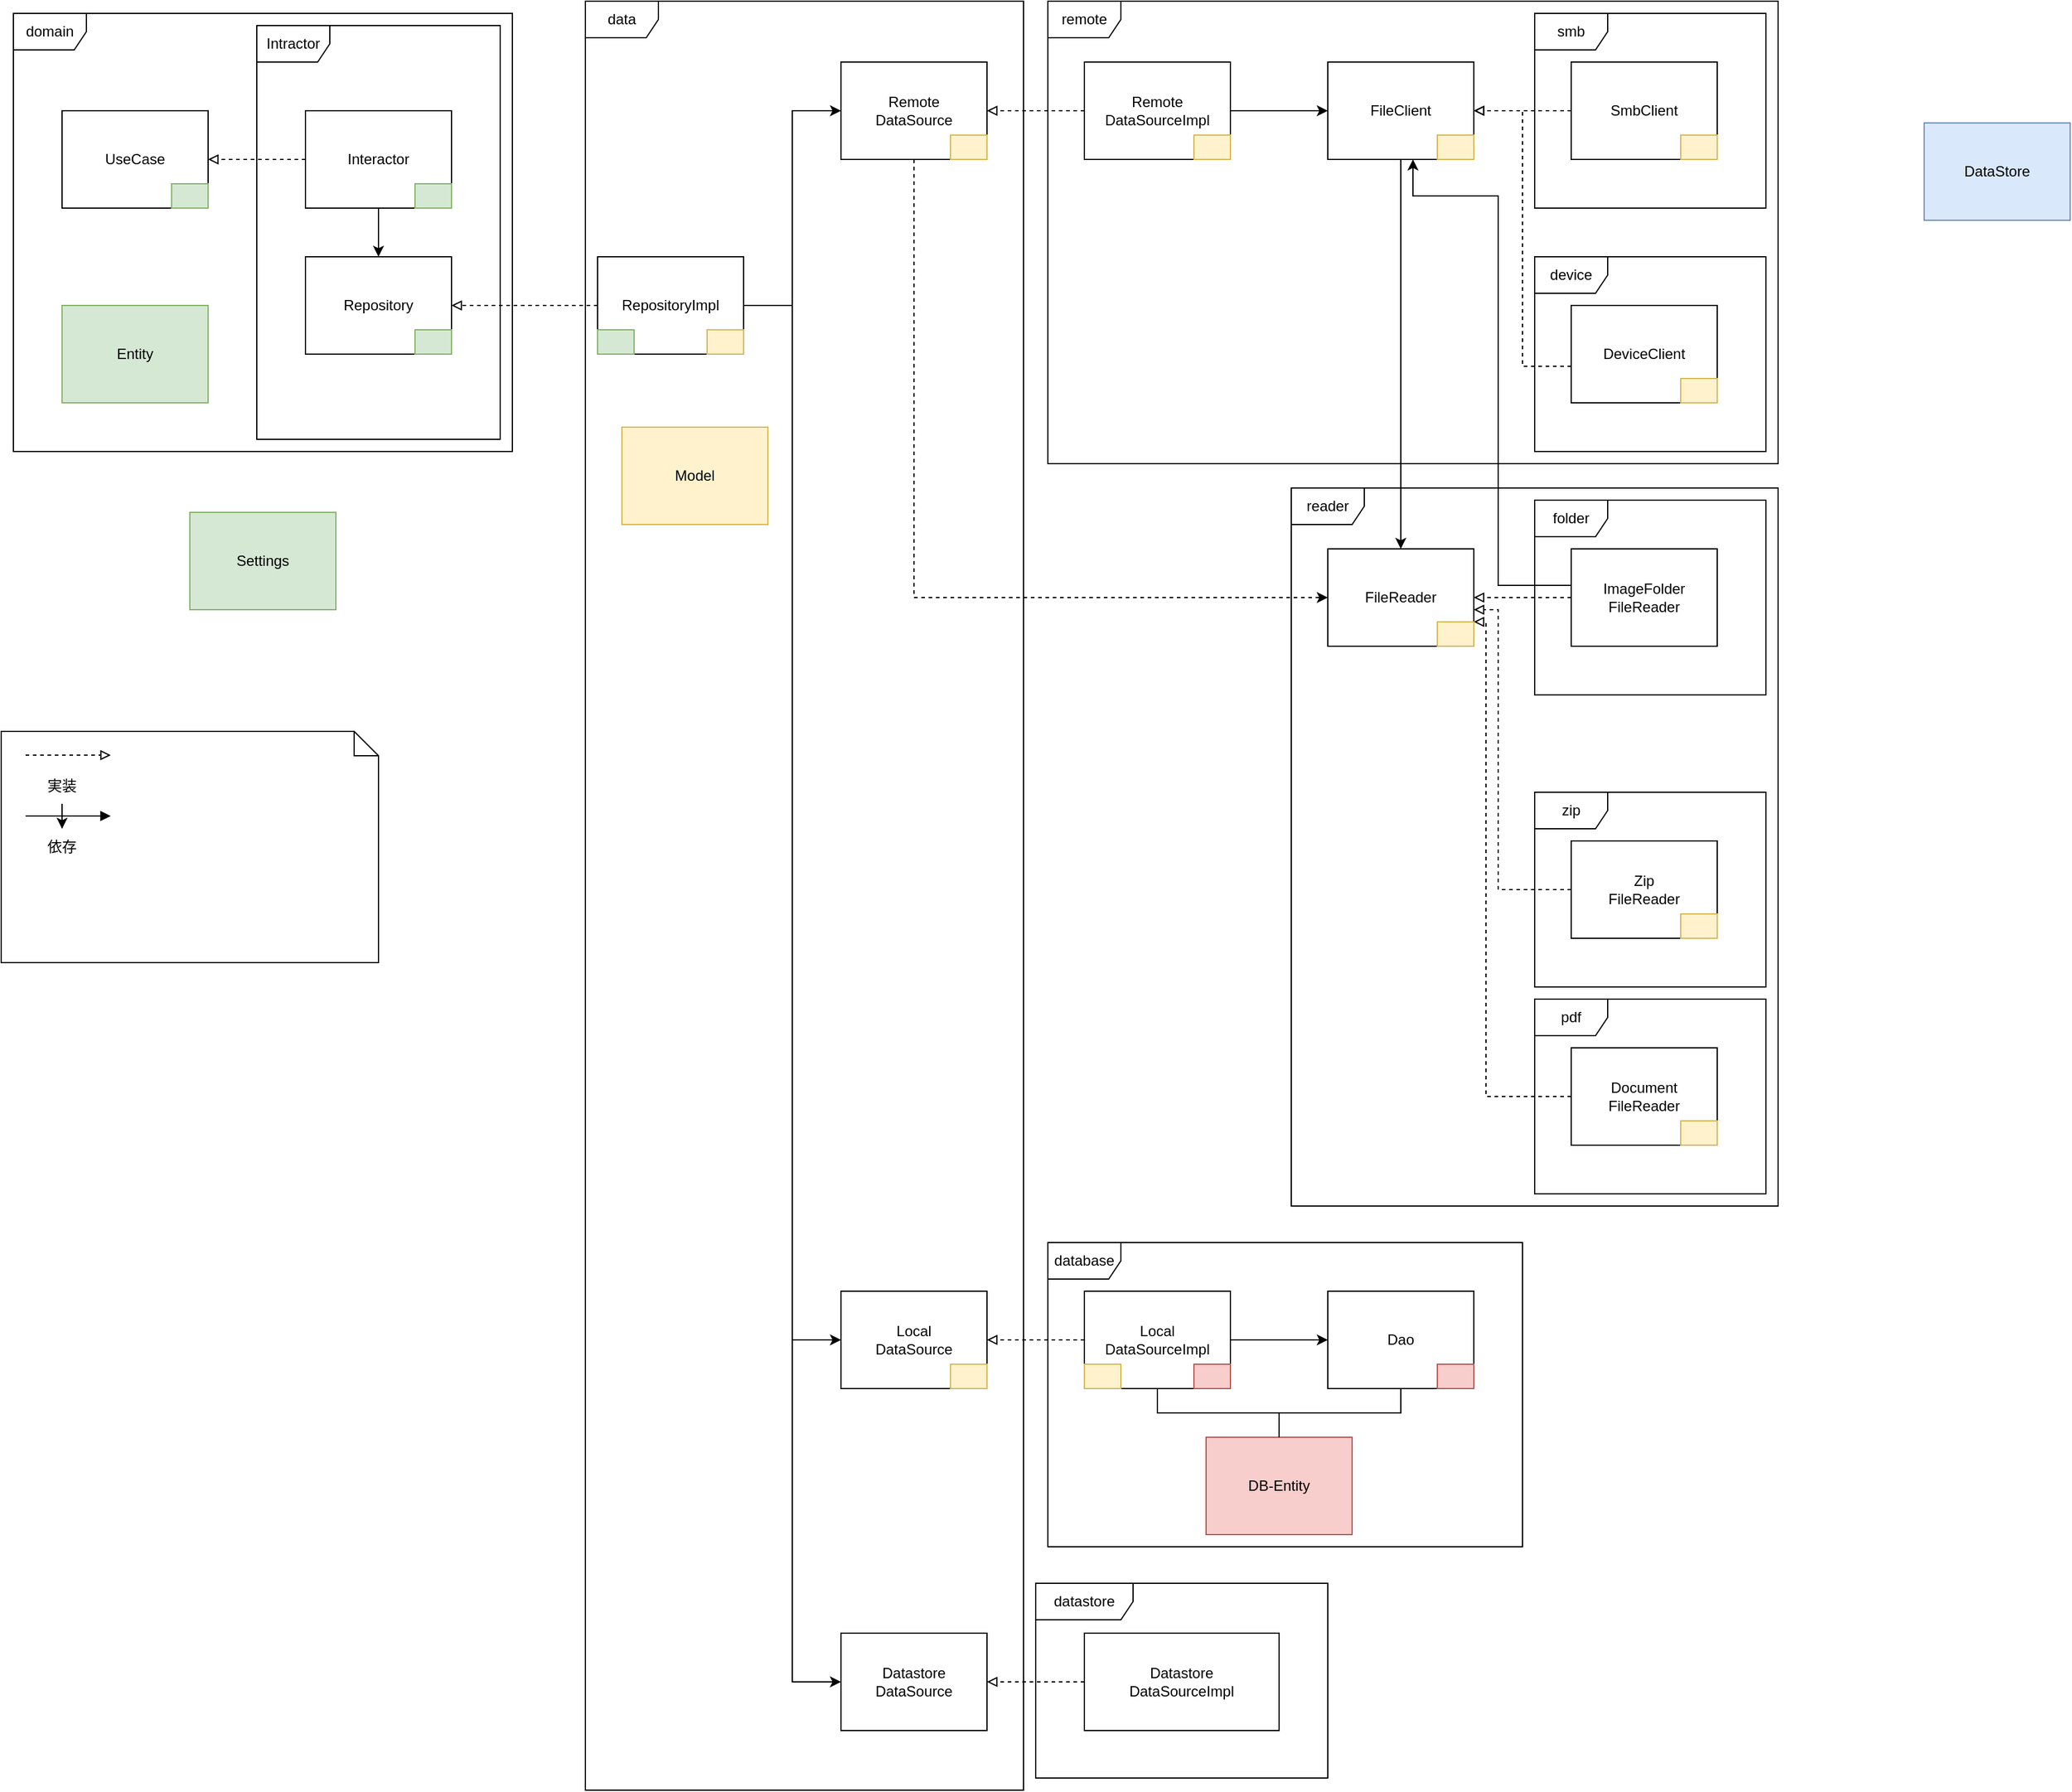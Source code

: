 <mxfile version="20.8.10" type="device"><diagram id="vZDj8eIEbciN1BKe1KfX" name="ページ1"><mxGraphModel dx="1434" dy="836" grid="1" gridSize="10" guides="1" tooltips="1" connect="1" arrows="1" fold="1" page="1" pageScale="1" pageWidth="3300" pageHeight="2339" math="0" shadow="0"><root><mxCell id="0"/><mxCell id="1" parent="0"/><mxCell id="O8FG5qYLEpIlAXNOrkcD-17" value="remote" style="shape=umlFrame;whiteSpace=wrap;html=1;" parent="1" vertex="1"><mxGeometry x="890" y="30" width="600" height="380" as="geometry"/></mxCell><mxCell id="V4WoSLVtZ78Q0ZOOBIt7-3" value="reader" style="shape=umlFrame;whiteSpace=wrap;html=1;" parent="1" vertex="1"><mxGeometry x="1090" y="430" width="400" height="590" as="geometry"/></mxCell><mxCell id="iccopPgQxlsV0LrsbhzL-1" value="datastore" style="shape=umlFrame;whiteSpace=wrap;html=1;width=80;height=30;" parent="1" vertex="1"><mxGeometry x="880" y="1330" width="240" height="160" as="geometry"/></mxCell><mxCell id="O8FG5qYLEpIlAXNOrkcD-9" value="data" style="shape=umlFrame;whiteSpace=wrap;html=1;" parent="1" vertex="1"><mxGeometry x="510" y="30" width="360" height="1470" as="geometry"/></mxCell><mxCell id="O8FG5qYLEpIlAXNOrkcD-56" value="smb" style="shape=umlFrame;whiteSpace=wrap;html=1;" parent="1" vertex="1"><mxGeometry x="1290" y="40" width="190" height="160" as="geometry"/></mxCell><mxCell id="O8FG5qYLEpIlAXNOrkcD-57" value="device" style="shape=umlFrame;whiteSpace=wrap;html=1;" parent="1" vertex="1"><mxGeometry x="1290" y="240" width="190" height="160" as="geometry"/></mxCell><mxCell id="O8FG5qYLEpIlAXNOrkcD-2" value="domain" style="shape=umlFrame;whiteSpace=wrap;html=1;" parent="1" vertex="1"><mxGeometry x="40" y="40" width="410" height="360" as="geometry"/></mxCell><mxCell id="O8FG5qYLEpIlAXNOrkcD-3" value="UseCase" style="rounded=0;whiteSpace=wrap;html=1;" parent="1" vertex="1"><mxGeometry x="80" y="120" width="120" height="80" as="geometry"/></mxCell><mxCell id="O8FG5qYLEpIlAXNOrkcD-4" value="Intractor" style="shape=umlFrame;whiteSpace=wrap;html=1;" parent="1" vertex="1"><mxGeometry x="240" y="50" width="200" height="340" as="geometry"/></mxCell><mxCell id="O8FG5qYLEpIlAXNOrkcD-6" style="edgeStyle=orthogonalEdgeStyle;rounded=0;orthogonalLoop=1;jettySize=auto;html=1;endArrow=block;endFill=0;dashed=1;" parent="1" source="O8FG5qYLEpIlAXNOrkcD-5" target="O8FG5qYLEpIlAXNOrkcD-3" edge="1"><mxGeometry relative="1" as="geometry"/></mxCell><mxCell id="O8FG5qYLEpIlAXNOrkcD-8" style="edgeStyle=orthogonalEdgeStyle;rounded=0;orthogonalLoop=1;jettySize=auto;html=1;" parent="1" source="O8FG5qYLEpIlAXNOrkcD-5" target="O8FG5qYLEpIlAXNOrkcD-7" edge="1"><mxGeometry relative="1" as="geometry"/></mxCell><mxCell id="O8FG5qYLEpIlAXNOrkcD-5" value="Interactor" style="rounded=0;whiteSpace=wrap;html=1;" parent="1" vertex="1"><mxGeometry x="280" y="120" width="120" height="80" as="geometry"/></mxCell><mxCell id="O8FG5qYLEpIlAXNOrkcD-7" value="Repository" style="rounded=0;whiteSpace=wrap;html=1;" parent="1" vertex="1"><mxGeometry x="280" y="240" width="120" height="80" as="geometry"/></mxCell><mxCell id="O8FG5qYLEpIlAXNOrkcD-11" style="edgeStyle=orthogonalEdgeStyle;rounded=0;orthogonalLoop=1;jettySize=auto;html=1;dashed=1;entryX=1;entryY=0.5;entryDx=0;entryDy=0;endArrow=block;endFill=0;" parent="1" source="O8FG5qYLEpIlAXNOrkcD-10" target="O8FG5qYLEpIlAXNOrkcD-7" edge="1"><mxGeometry relative="1" as="geometry"><mxPoint x="730" y="350" as="targetPoint"/></mxGeometry></mxCell><mxCell id="O8FG5qYLEpIlAXNOrkcD-10" value="RepositoryImpl" style="rounded=0;whiteSpace=wrap;html=1;" parent="1" vertex="1"><mxGeometry x="520" y="240" width="120" height="80" as="geometry"/></mxCell><mxCell id="O8FG5qYLEpIlAXNOrkcD-12" value="Remote&lt;br&gt;DataSource" style="rounded=0;whiteSpace=wrap;html=1;" parent="1" vertex="1"><mxGeometry x="720" y="80" width="120" height="80" as="geometry"/></mxCell><mxCell id="O8FG5qYLEpIlAXNOrkcD-13" value="Local&lt;br&gt;DataSource" style="rounded=0;whiteSpace=wrap;html=1;" parent="1" vertex="1"><mxGeometry x="720" y="1090" width="120" height="80" as="geometry"/></mxCell><mxCell id="O8FG5qYLEpIlAXNOrkcD-14" style="edgeStyle=orthogonalEdgeStyle;rounded=0;orthogonalLoop=1;jettySize=auto;html=1;exitX=1;exitY=0.5;exitDx=0;exitDy=0;" parent="1" source="O8FG5qYLEpIlAXNOrkcD-10" target="O8FG5qYLEpIlAXNOrkcD-12" edge="1"><mxGeometry relative="1" as="geometry"><mxPoint x="570" y="200" as="sourcePoint"/><mxPoint x="570" y="280" as="targetPoint"/><Array as="points"><mxPoint x="680" y="280"/><mxPoint x="680" y="120"/></Array></mxGeometry></mxCell><mxCell id="O8FG5qYLEpIlAXNOrkcD-15" style="edgeStyle=orthogonalEdgeStyle;rounded=0;orthogonalLoop=1;jettySize=auto;html=1;" parent="1" source="O8FG5qYLEpIlAXNOrkcD-10" target="O8FG5qYLEpIlAXNOrkcD-13" edge="1"><mxGeometry relative="1" as="geometry"><mxPoint x="920" y="310" as="sourcePoint"/><mxPoint x="1040" y="220" as="targetPoint"/><Array as="points"><mxPoint x="680" y="280"/><mxPoint x="680" y="1130"/></Array></mxGeometry></mxCell><mxCell id="O8FG5qYLEpIlAXNOrkcD-16" value="database" style="shape=umlFrame;whiteSpace=wrap;html=1;" parent="1" vertex="1"><mxGeometry x="890" y="1050" width="390" height="250" as="geometry"/></mxCell><mxCell id="O8FG5qYLEpIlAXNOrkcD-18" value="Remote&lt;br&gt;DataSourceImpl" style="rounded=0;whiteSpace=wrap;html=1;" parent="1" vertex="1"><mxGeometry x="920" y="80" width="120" height="80" as="geometry"/></mxCell><mxCell id="O8FG5qYLEpIlAXNOrkcD-19" style="edgeStyle=orthogonalEdgeStyle;rounded=0;orthogonalLoop=1;jettySize=auto;html=1;dashed=1;endArrow=block;endFill=0;" parent="1" source="O8FG5qYLEpIlAXNOrkcD-18" target="O8FG5qYLEpIlAXNOrkcD-12" edge="1"><mxGeometry relative="1" as="geometry"><mxPoint x="630" y="310" as="targetPoint"/><mxPoint x="800" y="310" as="sourcePoint"/></mxGeometry></mxCell><mxCell id="O8FG5qYLEpIlAXNOrkcD-22" value="SmbClient" style="rounded=0;whiteSpace=wrap;html=1;" parent="1" vertex="1"><mxGeometry x="1320" y="80" width="120" height="80" as="geometry"/></mxCell><mxCell id="O8FG5qYLEpIlAXNOrkcD-23" value="DeviceClient" style="rounded=0;whiteSpace=wrap;html=1;" parent="1" vertex="1"><mxGeometry x="1320" y="280" width="120" height="80" as="geometry"/></mxCell><mxCell id="O8FG5qYLEpIlAXNOrkcD-25" style="edgeStyle=orthogonalEdgeStyle;rounded=0;orthogonalLoop=1;jettySize=auto;html=1;" parent="1" source="O8FG5qYLEpIlAXNOrkcD-18" target="O8FG5qYLEpIlAXNOrkcD-28" edge="1"><mxGeometry relative="1" as="geometry"><mxPoint x="1360" y="270" as="sourcePoint"/><mxPoint x="1460" y="210" as="targetPoint"/></mxGeometry></mxCell><mxCell id="O8FG5qYLEpIlAXNOrkcD-28" value="FileClient" style="rounded=0;whiteSpace=wrap;html=1;" parent="1" vertex="1"><mxGeometry x="1120" y="80" width="120" height="80" as="geometry"/></mxCell><mxCell id="O8FG5qYLEpIlAXNOrkcD-29" style="edgeStyle=orthogonalEdgeStyle;rounded=0;orthogonalLoop=1;jettySize=auto;html=1;endArrow=block;endFill=0;dashed=1;" parent="1" source="O8FG5qYLEpIlAXNOrkcD-23" target="O8FG5qYLEpIlAXNOrkcD-28" edge="1"><mxGeometry relative="1" as="geometry"><mxPoint x="1100" y="270" as="targetPoint"/><mxPoint x="1240" y="270" as="sourcePoint"/><Array as="points"><mxPoint x="1280" y="330"/><mxPoint x="1280" y="120"/></Array></mxGeometry></mxCell><mxCell id="O8FG5qYLEpIlAXNOrkcD-30" style="edgeStyle=orthogonalEdgeStyle;rounded=0;orthogonalLoop=1;jettySize=auto;html=1;endArrow=block;endFill=0;dashed=1;" parent="1" source="O8FG5qYLEpIlAXNOrkcD-22" target="O8FG5qYLEpIlAXNOrkcD-28" edge="1"><mxGeometry relative="1" as="geometry"><mxPoint x="1540" y="270" as="targetPoint"/><mxPoint x="1640" y="270" as="sourcePoint"/><Array as="points"><mxPoint x="1300" y="120"/><mxPoint x="1300" y="120"/></Array></mxGeometry></mxCell><mxCell id="O8FG5qYLEpIlAXNOrkcD-32" value="FileReader" style="rounded=0;whiteSpace=wrap;html=1;" parent="1" vertex="1"><mxGeometry x="1120" y="480" width="120" height="80" as="geometry"/></mxCell><mxCell id="O8FG5qYLEpIlAXNOrkcD-71" value="Datastore&lt;br&gt;DataSourceImpl" style="rounded=0;whiteSpace=wrap;html=1;" parent="1" vertex="1"><mxGeometry x="920" y="1371" width="160" height="80" as="geometry"/></mxCell><mxCell id="O8FG5qYLEpIlAXNOrkcD-74" value="DB-Entity" style="rounded=0;whiteSpace=wrap;html=1;fillColor=#f8cecc;strokeColor=#b85450;" parent="1" vertex="1"><mxGeometry x="1020" y="1210" width="120" height="80" as="geometry"/></mxCell><mxCell id="6y64tXu3wKap0ylWxeqq-1" value="Entity" style="rounded=0;whiteSpace=wrap;html=1;fillColor=#d5e8d4;strokeColor=#82b366;" parent="1" vertex="1"><mxGeometry x="80" y="280" width="120" height="80" as="geometry"/></mxCell><mxCell id="6y64tXu3wKap0ylWxeqq-13" value="" style="group" parent="1" vertex="1" connectable="0"><mxGeometry x="30" y="630" width="310" height="190" as="geometry"/></mxCell><mxCell id="6y64tXu3wKap0ylWxeqq-4" value="" style="shape=note;size=20;whiteSpace=wrap;html=1;" parent="6y64tXu3wKap0ylWxeqq-13" vertex="1"><mxGeometry width="310" height="190" as="geometry"/></mxCell><mxCell id="6y64tXu3wKap0ylWxeqq-9" value="依存" style="text;html=1;strokeColor=none;fillColor=none;align=center;verticalAlign=middle;whiteSpace=wrap;rounded=0;" parent="6y64tXu3wKap0ylWxeqq-13" vertex="1"><mxGeometry x="20" y="80" width="60" height="30" as="geometry"/></mxCell><mxCell id="6y64tXu3wKap0ylWxeqq-10" style="edgeStyle=orthogonalEdgeStyle;rounded=0;orthogonalLoop=1;jettySize=auto;html=1;endArrow=block;endFill=1;" parent="6y64tXu3wKap0ylWxeqq-13" edge="1"><mxGeometry relative="1" as="geometry"><mxPoint x="90" y="69.5" as="targetPoint"/><mxPoint x="20" y="69.5" as="sourcePoint"/></mxGeometry></mxCell><mxCell id="6y64tXu3wKap0ylWxeqq-11" style="edgeStyle=orthogonalEdgeStyle;rounded=0;orthogonalLoop=1;jettySize=auto;html=1;dashed=1;endArrow=block;endFill=0;" parent="6y64tXu3wKap0ylWxeqq-13" edge="1"><mxGeometry relative="1" as="geometry"><mxPoint x="90" y="19.5" as="targetPoint"/><mxPoint x="20" y="19.5" as="sourcePoint"/></mxGeometry></mxCell><mxCell id="OX88HGKNP1VF6WxN3wnq-1" value="" style="edgeStyle=orthogonalEdgeStyle;rounded=0;orthogonalLoop=1;jettySize=auto;html=1;" edge="1" parent="6y64tXu3wKap0ylWxeqq-13" source="6y64tXu3wKap0ylWxeqq-12" target="6y64tXu3wKap0ylWxeqq-9"><mxGeometry relative="1" as="geometry"/></mxCell><mxCell id="6y64tXu3wKap0ylWxeqq-12" value="実装" style="text;html=1;strokeColor=none;fillColor=none;align=center;verticalAlign=middle;whiteSpace=wrap;rounded=0;" parent="6y64tXu3wKap0ylWxeqq-13" vertex="1"><mxGeometry x="20" y="29.5" width="60" height="30" as="geometry"/></mxCell><mxCell id="6y64tXu3wKap0ylWxeqq-28" style="edgeStyle=orthogonalEdgeStyle;rounded=0;orthogonalLoop=1;jettySize=auto;html=1;endArrow=none;endFill=0;" parent="1" source="6y64tXu3wKap0ylWxeqq-15" target="O8FG5qYLEpIlAXNOrkcD-74" edge="1"><mxGeometry relative="1" as="geometry"/></mxCell><mxCell id="6y64tXu3wKap0ylWxeqq-15" value="Dao" style="rounded=0;whiteSpace=wrap;html=1;" parent="1" vertex="1"><mxGeometry x="1120" y="1090" width="120" height="80" as="geometry"/></mxCell><mxCell id="6y64tXu3wKap0ylWxeqq-16" value="Local&lt;br&gt;DataSourceImpl" style="rounded=0;whiteSpace=wrap;html=1;" parent="1" vertex="1"><mxGeometry x="920" y="1090" width="120" height="80" as="geometry"/></mxCell><mxCell id="6y64tXu3wKap0ylWxeqq-20" value="zip" style="shape=umlFrame;whiteSpace=wrap;html=1;" parent="1" vertex="1"><mxGeometry x="1290" y="680" width="190" height="160" as="geometry"/></mxCell><mxCell id="6y64tXu3wKap0ylWxeqq-24" style="edgeStyle=orthogonalEdgeStyle;rounded=0;orthogonalLoop=1;jettySize=auto;html=1;dashed=1;endArrow=block;endFill=0;" parent="1" source="6y64tXu3wKap0ylWxeqq-21" target="O8FG5qYLEpIlAXNOrkcD-32" edge="1"><mxGeometry relative="1" as="geometry"><Array as="points"><mxPoint x="1260" y="760"/><mxPoint x="1260" y="530"/></Array></mxGeometry></mxCell><mxCell id="6y64tXu3wKap0ylWxeqq-21" value="Zip&lt;br&gt;FileReader" style="rounded=0;whiteSpace=wrap;html=1;" parent="1" vertex="1"><mxGeometry x="1320" y="720" width="120" height="80" as="geometry"/></mxCell><mxCell id="6y64tXu3wKap0ylWxeqq-22" value="pdf" style="shape=umlFrame;whiteSpace=wrap;html=1;" parent="1" vertex="1"><mxGeometry x="1290" y="850" width="190" height="160" as="geometry"/></mxCell><mxCell id="6y64tXu3wKap0ylWxeqq-25" style="edgeStyle=orthogonalEdgeStyle;rounded=0;orthogonalLoop=1;jettySize=auto;html=1;dashed=1;endArrow=block;endFill=0;" parent="1" source="6y64tXu3wKap0ylWxeqq-23" target="O8FG5qYLEpIlAXNOrkcD-32" edge="1"><mxGeometry relative="1" as="geometry"><Array as="points"><mxPoint x="1250" y="930"/><mxPoint x="1250" y="540"/></Array></mxGeometry></mxCell><mxCell id="6y64tXu3wKap0ylWxeqq-23" value="Document&lt;br&gt;FileReader" style="rounded=0;whiteSpace=wrap;html=1;" parent="1" vertex="1"><mxGeometry x="1320" y="890" width="120" height="80" as="geometry"/></mxCell><mxCell id="6y64tXu3wKap0ylWxeqq-26" style="edgeStyle=orthogonalEdgeStyle;rounded=0;orthogonalLoop=1;jettySize=auto;html=1;dashed=1;endArrow=block;endFill=0;" parent="1" source="6y64tXu3wKap0ylWxeqq-16" target="O8FG5qYLEpIlAXNOrkcD-13" edge="1"><mxGeometry relative="1" as="geometry"><mxPoint x="850" y="460" as="targetPoint"/><mxPoint x="930" y="460" as="sourcePoint"/></mxGeometry></mxCell><mxCell id="6y64tXu3wKap0ylWxeqq-27" style="edgeStyle=orthogonalEdgeStyle;rounded=0;orthogonalLoop=1;jettySize=auto;html=1;" parent="1" source="6y64tXu3wKap0ylWxeqq-16" target="6y64tXu3wKap0ylWxeqq-15" edge="1"><mxGeometry relative="1" as="geometry"><mxPoint x="1040" y="1089.5" as="sourcePoint"/><mxPoint x="1120" y="1089.5" as="targetPoint"/></mxGeometry></mxCell><mxCell id="6y64tXu3wKap0ylWxeqq-29" value="" style="rounded=0;whiteSpace=wrap;html=1;fillColor=#d5e8d4;strokeColor=#82b366;" parent="1" vertex="1"><mxGeometry x="170" y="180" width="30" height="20" as="geometry"/></mxCell><mxCell id="6y64tXu3wKap0ylWxeqq-30" value="" style="rounded=0;whiteSpace=wrap;html=1;fillColor=#d5e8d4;strokeColor=#82b366;" parent="1" vertex="1"><mxGeometry x="370" y="180" width="30" height="20" as="geometry"/></mxCell><mxCell id="6y64tXu3wKap0ylWxeqq-31" value="" style="rounded=0;whiteSpace=wrap;html=1;fillColor=#d5e8d4;strokeColor=#82b366;" parent="1" vertex="1"><mxGeometry x="370" y="300" width="30" height="20" as="geometry"/></mxCell><mxCell id="6y64tXu3wKap0ylWxeqq-32" value="" style="rounded=0;whiteSpace=wrap;html=1;fillColor=#d5e8d4;strokeColor=#82b366;" parent="1" vertex="1"><mxGeometry x="520" y="300" width="30" height="20" as="geometry"/></mxCell><mxCell id="6y64tXu3wKap0ylWxeqq-33" value="Model" style="rounded=0;whiteSpace=wrap;html=1;fillColor=#fff2cc;strokeColor=#d6b656;" parent="1" vertex="1"><mxGeometry x="540" y="380" width="120" height="80" as="geometry"/></mxCell><mxCell id="6y64tXu3wKap0ylWxeqq-35" value="" style="rounded=0;whiteSpace=wrap;html=1;fillColor=#fff2cc;strokeColor=#d6b656;" parent="1" vertex="1"><mxGeometry x="610" y="300" width="30" height="20" as="geometry"/></mxCell><mxCell id="6y64tXu3wKap0ylWxeqq-36" value="" style="rounded=0;whiteSpace=wrap;html=1;fillColor=#fff2cc;strokeColor=#d6b656;" parent="1" vertex="1"><mxGeometry x="810" y="140" width="30" height="20" as="geometry"/></mxCell><mxCell id="6y64tXu3wKap0ylWxeqq-37" value="" style="rounded=0;whiteSpace=wrap;html=1;fillColor=#fff2cc;strokeColor=#d6b656;" parent="1" vertex="1"><mxGeometry x="1010" y="140" width="30" height="20" as="geometry"/></mxCell><mxCell id="6y64tXu3wKap0ylWxeqq-38" value="" style="rounded=0;whiteSpace=wrap;html=1;fillColor=#fff2cc;strokeColor=#d6b656;" parent="1" vertex="1"><mxGeometry x="1210" y="140" width="30" height="20" as="geometry"/></mxCell><mxCell id="6y64tXu3wKap0ylWxeqq-39" value="" style="rounded=0;whiteSpace=wrap;html=1;fillColor=#fff2cc;strokeColor=#d6b656;" parent="1" vertex="1"><mxGeometry x="1410" y="140" width="30" height="20" as="geometry"/></mxCell><mxCell id="6y64tXu3wKap0ylWxeqq-40" value="" style="rounded=0;whiteSpace=wrap;html=1;fillColor=#fff2cc;strokeColor=#d6b656;" parent="1" vertex="1"><mxGeometry x="1410" y="340" width="30" height="20" as="geometry"/></mxCell><mxCell id="6y64tXu3wKap0ylWxeqq-41" value="" style="rounded=0;whiteSpace=wrap;html=1;fillColor=#fff2cc;strokeColor=#d6b656;" parent="1" vertex="1"><mxGeometry x="1410" y="780" width="30" height="20" as="geometry"/></mxCell><mxCell id="6y64tXu3wKap0ylWxeqq-42" value="" style="rounded=0;whiteSpace=wrap;html=1;fillColor=#fff2cc;strokeColor=#d6b656;" parent="1" vertex="1"><mxGeometry x="1410" y="950" width="30" height="20" as="geometry"/></mxCell><mxCell id="6y64tXu3wKap0ylWxeqq-43" value="" style="rounded=0;whiteSpace=wrap;html=1;fillColor=#fff2cc;strokeColor=#d6b656;" parent="1" vertex="1"><mxGeometry x="1210" y="540" width="30" height="20" as="geometry"/></mxCell><mxCell id="6y64tXu3wKap0ylWxeqq-44" value="" style="rounded=0;whiteSpace=wrap;html=1;fillColor=#fff2cc;strokeColor=#d6b656;" parent="1" vertex="1"><mxGeometry x="810" y="1150" width="30" height="20" as="geometry"/></mxCell><mxCell id="6y64tXu3wKap0ylWxeqq-45" value="" style="rounded=0;whiteSpace=wrap;html=1;fillColor=#fff2cc;strokeColor=#d6b656;" parent="1" vertex="1"><mxGeometry x="920" y="1150" width="30" height="20" as="geometry"/></mxCell><mxCell id="6y64tXu3wKap0ylWxeqq-46" value="" style="rounded=0;whiteSpace=wrap;html=1;fillColor=#f8cecc;strokeColor=#b85450;" parent="1" vertex="1"><mxGeometry x="1010" y="1150" width="30" height="20" as="geometry"/></mxCell><mxCell id="6y64tXu3wKap0ylWxeqq-47" value="" style="rounded=0;whiteSpace=wrap;html=1;fillColor=#f8cecc;strokeColor=#b85450;" parent="1" vertex="1"><mxGeometry x="1210" y="1150" width="30" height="20" as="geometry"/></mxCell><mxCell id="Eqflxc2KB6VPxhKgkxIk-1" value="DataStore" style="rounded=0;whiteSpace=wrap;html=1;fillColor=#dae8fc;strokeColor=#6c8ebf;" parent="1" vertex="1"><mxGeometry x="1610" y="130" width="120" height="80" as="geometry"/></mxCell><mxCell id="SMw5CCcF6BhBNA1QAuJh-1" value="Settings" style="rounded=0;whiteSpace=wrap;html=1;fillColor=#d5e8d4;strokeColor=#82b366;" parent="1" vertex="1"><mxGeometry x="185" y="450" width="120" height="80" as="geometry"/></mxCell><mxCell id="iccopPgQxlsV0LrsbhzL-3" value="Datastore&lt;br&gt;DataSource" style="rounded=0;whiteSpace=wrap;html=1;" parent="1" vertex="1"><mxGeometry x="720" y="1371" width="120" height="80" as="geometry"/></mxCell><mxCell id="iccopPgQxlsV0LrsbhzL-4" style="edgeStyle=orthogonalEdgeStyle;rounded=0;orthogonalLoop=1;jettySize=auto;html=1;dashed=1;endArrow=block;endFill=0;" parent="1" source="O8FG5qYLEpIlAXNOrkcD-71" target="iccopPgQxlsV0LrsbhzL-3" edge="1"><mxGeometry relative="1" as="geometry"><mxPoint x="850" y="1100" as="targetPoint"/><mxPoint x="930" y="1100" as="sourcePoint"/></mxGeometry></mxCell><mxCell id="iccopPgQxlsV0LrsbhzL-5" style="edgeStyle=orthogonalEdgeStyle;rounded=0;orthogonalLoop=1;jettySize=auto;html=1;" parent="1" source="O8FG5qYLEpIlAXNOrkcD-10" target="iccopPgQxlsV0LrsbhzL-3" edge="1"><mxGeometry relative="1" as="geometry"><mxPoint x="650" y="290" as="sourcePoint"/><mxPoint x="730" y="890" as="targetPoint"/><Array as="points"><mxPoint x="680" y="280"/><mxPoint x="680" y="1411"/></Array></mxGeometry></mxCell><mxCell id="iccopPgQxlsV0LrsbhzL-6" style="edgeStyle=orthogonalEdgeStyle;rounded=0;orthogonalLoop=1;jettySize=auto;html=1;endArrow=none;endFill=0;" parent="1" source="6y64tXu3wKap0ylWxeqq-16" target="O8FG5qYLEpIlAXNOrkcD-74" edge="1"><mxGeometry relative="1" as="geometry"><mxPoint x="1190" y="1180" as="sourcePoint"/><mxPoint x="1090" y="1220" as="targetPoint"/></mxGeometry></mxCell><mxCell id="iccopPgQxlsV0LrsbhzL-8" style="edgeStyle=orthogonalEdgeStyle;rounded=0;orthogonalLoop=1;jettySize=auto;html=1;exitX=0.5;exitY=1;exitDx=0;exitDy=0;" parent="1" source="O8FG5qYLEpIlAXNOrkcD-28" target="O8FG5qYLEpIlAXNOrkcD-32" edge="1"><mxGeometry relative="1" as="geometry"><mxPoint x="1050" y="130" as="sourcePoint"/><mxPoint x="1130" y="130" as="targetPoint"/><Array as="points"><mxPoint x="1180" y="330"/><mxPoint x="1180" y="330"/></Array></mxGeometry></mxCell><mxCell id="V4WoSLVtZ78Q0ZOOBIt7-6" style="edgeStyle=orthogonalEdgeStyle;rounded=0;orthogonalLoop=1;jettySize=auto;html=1;dashed=1;entryX=0;entryY=0.5;entryDx=0;entryDy=0;" parent="1" source="O8FG5qYLEpIlAXNOrkcD-12" target="O8FG5qYLEpIlAXNOrkcD-32" edge="1"><mxGeometry relative="1" as="geometry"><mxPoint x="1190" y="170" as="sourcePoint"/><mxPoint x="1190.053" y="490" as="targetPoint"/><Array as="points"><mxPoint x="780" y="520"/></Array></mxGeometry></mxCell><mxCell id="9QfOavW66OiXsci2EsHu-4" style="edgeStyle=orthogonalEdgeStyle;rounded=0;orthogonalLoop=1;jettySize=auto;html=1;" parent="1" source="9QfOavW66OiXsci2EsHu-3" target="O8FG5qYLEpIlAXNOrkcD-28" edge="1"><mxGeometry relative="1" as="geometry"><Array as="points"><mxPoint x="1260" y="510"/><mxPoint x="1260" y="190"/><mxPoint x="1190" y="190"/></Array><mxPoint x="1070" y="480" as="sourcePoint"/></mxGeometry></mxCell><mxCell id="9QfOavW66OiXsci2EsHu-5" style="edgeStyle=orthogonalEdgeStyle;rounded=0;orthogonalLoop=1;jettySize=auto;html=1;dashed=1;endArrow=block;endFill=0;" parent="1" source="9QfOavW66OiXsci2EsHu-3" target="O8FG5qYLEpIlAXNOrkcD-32" edge="1"><mxGeometry relative="1" as="geometry"><Array as="points"><mxPoint x="1230" y="520"/><mxPoint x="1230" y="520"/></Array><mxPoint x="1020" y="510" as="targetPoint"/></mxGeometry></mxCell><mxCell id="9QfOavW66OiXsci2EsHu-3" value="ImageFolder&lt;br&gt;FileReader" style="rounded=0;whiteSpace=wrap;html=1;" parent="1" vertex="1"><mxGeometry x="1320" y="480" width="120" height="80" as="geometry"/></mxCell><mxCell id="OX88HGKNP1VF6WxN3wnq-4" value="folder" style="shape=umlFrame;whiteSpace=wrap;html=1;" vertex="1" parent="1"><mxGeometry x="1290" y="440" width="190" height="160" as="geometry"/></mxCell></root></mxGraphModel></diagram></mxfile>